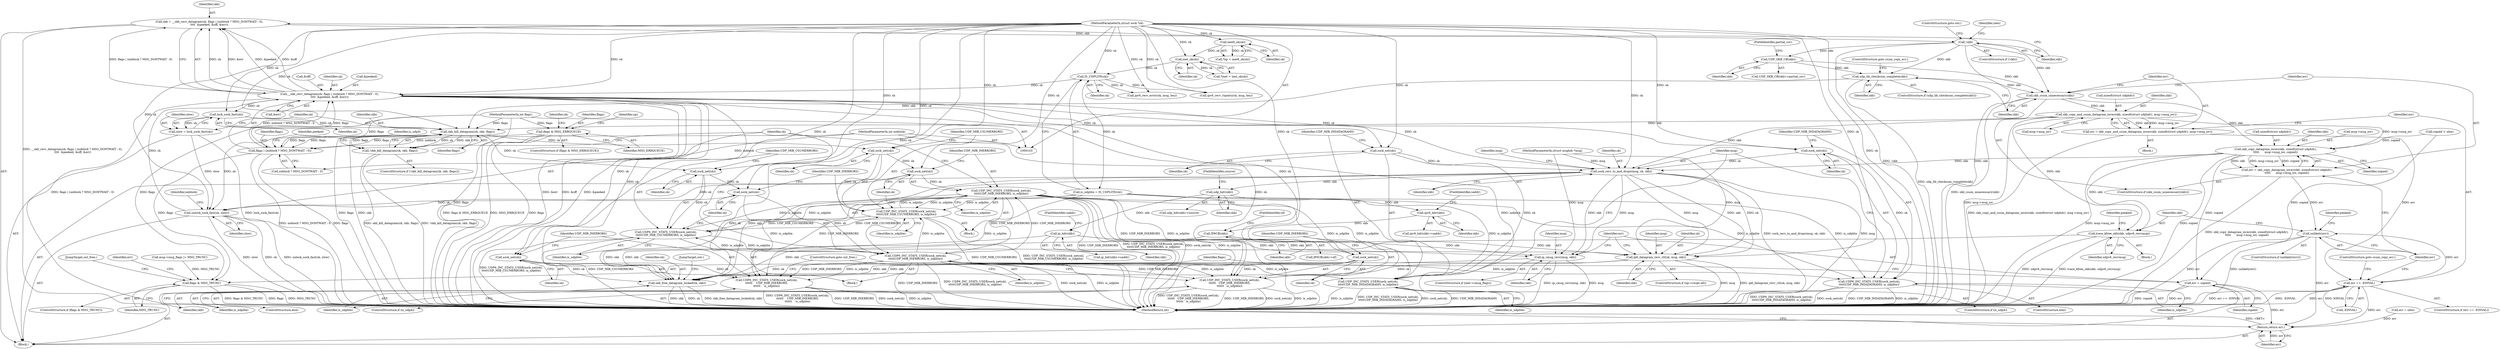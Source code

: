 digraph "0_linux_bceaa90240b6019ed73b49965eac7d167610be69_4@API" {
"1000165" [label="(Call,skb = __skb_recv_datagram(sk, flags | (noblock ? MSG_DONTWAIT : 0),\n\t\t\t\t  &peeked, &off, &err))"];
"1000167" [label="(Call,__skb_recv_datagram(sk, flags | (noblock ? MSG_DONTWAIT : 0),\n\t\t\t\t  &peeked, &off, &err))"];
"1000134" [label="(Call,IS_UDPLITE(sk))"];
"1000120" [label="(Call,inet_sk(sk))"];
"1000115" [label="(Call,inet6_sk(sk))"];
"1000105" [label="(MethodParameterIn,struct sock *sk)"];
"1000469" [label="(Call,unlock_sock_fast(sk, slow))"];
"1000439" [label="(Call,skb_kill_datagram(sk, skb, flags))"];
"1000435" [label="(Call,lock_sock_fast(sk))"];
"1000232" [label="(Call,udp_lib_checksum_complete(skb))"];
"1000227" [label="(Call,UDP_SKB_CB(skb))"];
"1000182" [label="(Call,!skb)"];
"1000165" [label="(Call,skb = __skb_recv_datagram(sk, flags | (noblock ? MSG_DONTWAIT : 0),\n\t\t\t\t  &peeked, &off, &err))"];
"1000252" [label="(Call,skb_copy_and_csum_datagram_iovec(skb, sizeof(struct udphdr), msg->msg_iov))"];
"1000236" [label="(Call,skb_csum_unnecessary(skb))"];
"1000169" [label="(Call,flags | (noblock ? MSG_DONTWAIT : 0))"];
"1000139" [label="(Call,flags & MSG_ERRQUEUE)"];
"1000109" [label="(MethodParameterIn,int flags)"];
"1000108" [label="(MethodParameterIn,int noblock)"];
"1000453" [label="(Call,sock_net(sk))"];
"1000448" [label="(Call,sock_net(sk))"];
"1000465" [label="(Call,sock_net(sk))"];
"1000460" [label="(Call,sock_net(sk))"];
"1000433" [label="(Call,slow = lock_sock_fast(sk))"];
"1000240" [label="(Call,skb_copy_datagram_iovec(skb, sizeof(struct udphdr),\n\t\t\t\t\t      msg->msg_iov, copied))"];
"1000238" [label="(Call,err = skb_copy_datagram_iovec(skb, sizeof(struct udphdr),\n\t\t\t\t\t      msg->msg_iov, copied))"];
"1000266" [label="(Call,unlikely(err))"];
"1000430" [label="(Return,return err;)"];
"1000269" [label="(Call,trace_kfree_skb(skb, udpv6_recvmsg))"];
"1000426" [label="(Call,skb_free_datagram_locked(sk, skb))"];
"1000312" [label="(Call,sock_recv_ts_and_drops(msg, sk, skb))"];
"1000339" [label="(Call,udp_hdr(skb))"];
"1000352" [label="(Call,ip_hdr(skb))"];
"1000400" [label="(Call,ip_cmsg_recv(msg, skb))"];
"1000411" [label="(Call,ip6_datagram_recv_ctl(sk, msg, skb))"];
"1000371" [label="(Call,ipv6_hdr(skb))"];
"1000384" [label="(Call,IP6CB(skb))"];
"1000415" [label="(Call,err = copied)"];
"1000250" [label="(Call,err = skb_copy_and_csum_datagram_iovec(skb, sizeof(struct udphdr), msg->msg_iov))"];
"1000260" [label="(Call,err == -EINVAL)"];
"1000284" [label="(Call,sock_net(sk))"];
"1000283" [label="(Call,UDP_INC_STATS_USER(sock_net(sk),\n\t\t\t\t\t\t   UDP_MIB_INERRORS,\n\t\t\t\t\t\t   is_udplite))"];
"1000290" [label="(Call,sock_net(sk))"];
"1000289" [label="(Call,UDP6_INC_STATS_USER(sock_net(sk),\n\t\t\t\t\t\t    UDP_MIB_INERRORS,\n\t\t\t\t\t\t    is_udplite))"];
"1000302" [label="(Call,sock_net(sk))"];
"1000301" [label="(Call,UDP_INC_STATS_USER(sock_net(sk),\n\t\t\t\t\tUDP_MIB_INDATAGRAMS, is_udplite))"];
"1000308" [label="(Call,sock_net(sk))"];
"1000307" [label="(Call,UDP6_INC_STATS_USER(sock_net(sk),\n\t\t\t\t\tUDP_MIB_INDATAGRAMS, is_udplite))"];
"1000419" [label="(Call,flags & MSG_TRUNC)"];
"1000438" [label="(Call,!skb_kill_datagram(sk, skb, flags))"];
"1000447" [label="(Call,UDP_INC_STATS_USER(sock_net(sk),\n\t\t\t\t\tUDP_MIB_CSUMERRORS, is_udplite))"];
"1000452" [label="(Call,UDP_INC_STATS_USER(sock_net(sk),\n\t\t\t\t\tUDP_MIB_INERRORS, is_udplite))"];
"1000459" [label="(Call,UDP6_INC_STATS_USER(sock_net(sk),\n\t\t\t\t\tUDP_MIB_CSUMERRORS, is_udplite))"];
"1000464" [label="(Call,UDP6_INC_STATS_USER(sock_net(sk),\n\t\t\t\t\tUDP_MIB_INERRORS, is_udplite))"];
"1000288" [label="(ControlStructure,else)"];
"1000231" [label="(ControlStructure,if (udp_lib_checksum_complete(skb)))"];
"1000422" [label="(Call,err = ulen)"];
"1000242" [label="(Call,sizeof(struct udphdr))"];
"1000455" [label="(Identifier,UDP_MIB_INERRORS)"];
"1000226" [label="(Call,UDP_SKB_CB(skb)->partial_cov)"];
"1000171" [label="(Call,noblock ? MSG_DONTWAIT : 0)"];
"1000232" [label="(Call,udp_lib_checksum_complete(skb))"];
"1000339" [label="(Call,udp_hdr(skb))"];
"1000177" [label="(Call,&off)"];
"1000450" [label="(Identifier,UDP_MIB_CSUMERRORS)"];
"1000434" [label="(Identifier,slow)"];
"1000241" [label="(Identifier,skb)"];
"1000426" [label="(Call,skb_free_datagram_locked(sk, skb))"];
"1000383" [label="(Call,IP6CB(skb)->iif)"];
"1000262" [label="(Call,-EINVAL)"];
"1000134" [label="(Call,IS_UDPLITE(sk))"];
"1000469" [label="(Call,unlock_sock_fast(sk, slow))"];
"1000402" [label="(Identifier,skb)"];
"1000290" [label="(Call,sock_net(sk))"];
"1000449" [label="(Identifier,sk)"];
"1000265" [label="(ControlStructure,if (unlikely(err)))"];
"1000439" [label="(Call,skb_kill_datagram(sk, skb, flags))"];
"1000270" [label="(Identifier,skb)"];
"1000253" [label="(Identifier,skb)"];
"1000269" [label="(Call,trace_kfree_skb(skb, udpv6_recvmsg))"];
"1000318" [label="(Identifier,msg)"];
"1000341" [label="(FieldIdentifier,source)"];
"1000307" [label="(Call,UDP6_INC_STATS_USER(sock_net(sk),\n\t\t\t\t\tUDP_MIB_INDATAGRAMS, is_udplite))"];
"1000168" [label="(Identifier,sk)"];
"1000108" [label="(MethodParameterIn,int noblock)"];
"1000247" [label="(Identifier,copied)"];
"1000462" [label="(Identifier,UDP_MIB_CSUMERRORS)"];
"1000451" [label="(Identifier,is_udplite)"];
"1000473" [label="(Identifier,noblock)"];
"1000285" [label="(Identifier,sk)"];
"1000140" [label="(Identifier,flags)"];
"1000292" [label="(Identifier,UDP_MIB_INERRORS)"];
"1000452" [label="(Call,UDP_INC_STATS_USER(sock_net(sk),\n\t\t\t\t\tUDP_MIB_INERRORS, is_udplite))"];
"1000464" [label="(Call,UDP6_INC_STATS_USER(sock_net(sk),\n\t\t\t\t\tUDP_MIB_INERRORS, is_udplite))"];
"1000284" [label="(Call,sock_net(sk))"];
"1000352" [label="(Call,ip_hdr(skb))"];
"1000442" [label="(Identifier,flags)"];
"1000415" [label="(Call,err = copied)"];
"1000384" [label="(Call,IP6CB(skb))"];
"1000302" [label="(Call,sock_net(sk))"];
"1000274" [label="(Identifier,peeked)"];
"1000385" [label="(Identifier,skb)"];
"1000299" [label="(ControlStructure,if (is_udp4))"];
"1000309" [label="(Identifier,sk)"];
"1000109" [label="(MethodParameterIn,int flags)"];
"1000448" [label="(Call,sock_net(sk))"];
"1000405" [label="(ControlStructure,if (np->rxopt.all))"];
"1000113" [label="(Call,*np = inet6_sk(sk))"];
"1000283" [label="(Call,UDP_INC_STATS_USER(sock_net(sk),\n\t\t\t\t\t\t   UDP_MIB_INERRORS,\n\t\t\t\t\t\t   is_udplite))"];
"1000438" [label="(Call,!skb_kill_datagram(sk, skb, flags))"];
"1000116" [label="(Identifier,sk)"];
"1000227" [label="(Call,UDP_SKB_CB(skb))"];
"1000181" [label="(ControlStructure,if (!skb))"];
"1000414" [label="(Identifier,skb)"];
"1000436" [label="(Identifier,sk)"];
"1000170" [label="(Identifier,flags)"];
"1000249" [label="(Block,)"];
"1000291" [label="(Identifier,sk)"];
"1000467" [label="(Identifier,UDP_MIB_INERRORS)"];
"1000435" [label="(Call,lock_sock_fast(sk))"];
"1000233" [label="(Identifier,skb)"];
"1000459" [label="(Call,UDP6_INC_STATS_USER(sock_net(sk),\n\t\t\t\t\tUDP_MIB_CSUMERRORS, is_udplite))"];
"1000244" [label="(Call,msg->msg_iov)"];
"1000373" [label="(FieldIdentifier,saddr)"];
"1000139" [label="(Call,flags & MSG_ERRQUEUE)"];
"1000106" [label="(MethodParameterIn,struct msghdr *msg)"];
"1000308" [label="(Call,sock_net(sk))"];
"1000261" [label="(Identifier,err)"];
"1000400" [label="(Call,ip_cmsg_recv(msg, skb))"];
"1000301" [label="(Call,UDP_INC_STATS_USER(sock_net(sk),\n\t\t\t\t\tUDP_MIB_INDATAGRAMS, is_udplite))"];
"1000418" [label="(ControlStructure,if (flags & MSG_TRUNC))"];
"1000182" [label="(Call,!skb)"];
"1000470" [label="(Identifier,sk)"];
"1000184" [label="(ControlStructure,goto out;)"];
"1000471" [label="(Identifier,slow)"];
"1000468" [label="(Identifier,is_udplite)"];
"1000425" [label="(JumpTarget,out_free:)"];
"1000372" [label="(Identifier,skb)"];
"1000183" [label="(Identifier,skb)"];
"1000223" [label="(Call,copied < ulen)"];
"1000304" [label="(Identifier,UDP_MIB_INDATAGRAMS)"];
"1000266" [label="(Call,unlikely(err))"];
"1000338" [label="(Call,udp_hdr(skb)->source)"];
"1000264" [label="(ControlStructure,goto csum_copy_err;)"];
"1000281" [label="(ControlStructure,if (is_udp4))"];
"1000105" [label="(MethodParameterIn,struct sock *sk)"];
"1000259" [label="(ControlStructure,if (err == -EINVAL))"];
"1000420" [label="(Identifier,flags)"];
"1000456" [label="(Identifier,is_udplite)"];
"1000483" [label="(MethodReturn,int)"];
"1000286" [label="(Identifier,UDP_MIB_INERRORS)"];
"1000411" [label="(Call,ip6_datagram_recv_ctl(sk, msg, skb))"];
"1000417" [label="(Identifier,copied)"];
"1000340" [label="(Identifier,skb)"];
"1000427" [label="(Identifier,sk)"];
"1000354" [label="(FieldIdentifier,saddr)"];
"1000447" [label="(Call,UDP_INC_STATS_USER(sock_net(sk),\n\t\t\t\t\tUDP_MIB_CSUMERRORS, is_udplite))"];
"1000311" [label="(Identifier,is_udplite)"];
"1000167" [label="(Call,__skb_recv_datagram(sk, flags | (noblock ? MSG_DONTWAIT : 0),\n\t\t\t\t  &peeked, &off, &err))"];
"1000421" [label="(Identifier,MSG_TRUNC)"];
"1000419" [label="(Call,flags & MSG_TRUNC)"];
"1000138" [label="(ControlStructure,if (flags & MSG_ERRQUEUE))"];
"1000169" [label="(Call,flags | (noblock ? MSG_DONTWAIT : 0))"];
"1000120" [label="(Call,inet_sk(sk))"];
"1000239" [label="(Identifier,err)"];
"1000166" [label="(Identifier,skb)"];
"1000186" [label="(Identifier,ulen)"];
"1000111" [label="(Block,)"];
"1000305" [label="(Identifier,is_udplite)"];
"1000401" [label="(Identifier,msg)"];
"1000454" [label="(Identifier,sk)"];
"1000236" [label="(Call,skb_csum_unnecessary(skb))"];
"1000160" [label="(Call,ipv6_recv_rxpmtu(sk, msg, len))"];
"1000250" [label="(Call,err = skb_copy_and_csum_datagram_iovec(skb, sizeof(struct udphdr), msg->msg_iov))"];
"1000460" [label="(Call,sock_net(sk))"];
"1000260" [label="(Call,err == -EINVAL)"];
"1000429" [label="(JumpTarget,out:)"];
"1000297" [label="(Identifier,peeked)"];
"1000351" [label="(Call,ip_hdr(skb)->saddr)"];
"1000437" [label="(ControlStructure,if (!skb_kill_datagram(sk, skb, flags)))"];
"1000267" [label="(Identifier,err)"];
"1000115" [label="(Call,inet6_sk(sk))"];
"1000370" [label="(Call,ipv6_hdr(skb)->saddr)"];
"1000431" [label="(Identifier,err)"];
"1000252" [label="(Call,skb_copy_and_csum_datagram_iovec(skb, sizeof(struct udphdr), msg->msg_iov))"];
"1000396" [label="(ControlStructure,if (inet->cmsg_flags))"];
"1000141" [label="(Identifier,MSG_ERRQUEUE)"];
"1000446" [label="(Block,)"];
"1000371" [label="(Call,ipv6_hdr(skb))"];
"1000234" [label="(ControlStructure,goto csum_copy_err;)"];
"1000228" [label="(Identifier,skb)"];
"1000461" [label="(Identifier,sk)"];
"1000150" [label="(Identifier,np)"];
"1000303" [label="(Identifier,sk)"];
"1000445" [label="(Identifier,is_udp4)"];
"1000165" [label="(Call,skb = __skb_recv_datagram(sk, flags | (noblock ? MSG_DONTWAIT : 0),\n\t\t\t\t  &peeked, &off, &err))"];
"1000312" [label="(Call,sock_recv_ts_and_drops(msg, sk, skb))"];
"1000271" [label="(Identifier,udpv6_recvmsg)"];
"1000386" [label="(FieldIdentifier,iif)"];
"1000135" [label="(Identifier,sk)"];
"1000176" [label="(Identifier,peeked)"];
"1000463" [label="(Identifier,is_udplite)"];
"1000453" [label="(Call,sock_net(sk))"];
"1000179" [label="(Call,&err)"];
"1000143" [label="(Call,ipv6_recv_error(sk, msg, len))"];
"1000229" [label="(FieldIdentifier,partial_cov)"];
"1000256" [label="(Call,msg->msg_iov)"];
"1000235" [label="(ControlStructure,if (skb_csum_unnecessary(skb)))"];
"1000466" [label="(Identifier,sk)"];
"1000412" [label="(Identifier,sk)"];
"1000254" [label="(Call,sizeof(struct udphdr))"];
"1000240" [label="(Call,skb_copy_datagram_iovec(skb, sizeof(struct udphdr),\n\t\t\t\t\t      msg->msg_iov, copied))"];
"1000433" [label="(Call,slow = lock_sock_fast(sk))"];
"1000441" [label="(Identifier,skb)"];
"1000306" [label="(ControlStructure,else)"];
"1000121" [label="(Identifier,sk)"];
"1000313" [label="(Identifier,msg)"];
"1000287" [label="(Identifier,is_udplite)"];
"1000237" [label="(Identifier,skb)"];
"1000423" [label="(Identifier,err)"];
"1000289" [label="(Call,UDP6_INC_STATS_USER(sock_net(sk),\n\t\t\t\t\t\t    UDP_MIB_INERRORS,\n\t\t\t\t\t\t    is_udplite))"];
"1000353" [label="(Identifier,skb)"];
"1000175" [label="(Call,&peeked)"];
"1000315" [label="(Identifier,skb)"];
"1000238" [label="(Call,err = skb_copy_datagram_iovec(skb, sizeof(struct udphdr),\n\t\t\t\t\t      msg->msg_iov, copied))"];
"1000416" [label="(Identifier,err)"];
"1000293" [label="(Identifier,is_udplite)"];
"1000440" [label="(Identifier,sk)"];
"1000294" [label="(ControlStructure,goto out_free;)"];
"1000208" [label="(Call,msg->msg_flags |= MSG_TRUNC)"];
"1000268" [label="(Block,)"];
"1000458" [label="(Block,)"];
"1000251" [label="(Identifier,err)"];
"1000428" [label="(Identifier,skb)"];
"1000314" [label="(Identifier,sk)"];
"1000413" [label="(Identifier,msg)"];
"1000144" [label="(Identifier,sk)"];
"1000118" [label="(Call,*inet = inet_sk(sk))"];
"1000310" [label="(Identifier,UDP_MIB_INDATAGRAMS)"];
"1000465" [label="(Call,sock_net(sk))"];
"1000132" [label="(Call,is_udplite = IS_UDPLITE(sk))"];
"1000430" [label="(Return,return err;)"];
"1000165" -> "1000111"  [label="AST: "];
"1000165" -> "1000167"  [label="CFG: "];
"1000166" -> "1000165"  [label="AST: "];
"1000167" -> "1000165"  [label="AST: "];
"1000183" -> "1000165"  [label="CFG: "];
"1000165" -> "1000483"  [label="DDG: __skb_recv_datagram(sk, flags | (noblock ? MSG_DONTWAIT : 0),\n\t\t\t\t  &peeked, &off, &err)"];
"1000167" -> "1000165"  [label="DDG: sk"];
"1000167" -> "1000165"  [label="DDG: &err"];
"1000167" -> "1000165"  [label="DDG: &peeked"];
"1000167" -> "1000165"  [label="DDG: &off"];
"1000167" -> "1000165"  [label="DDG: flags | (noblock ? MSG_DONTWAIT : 0)"];
"1000165" -> "1000182"  [label="DDG: skb"];
"1000167" -> "1000179"  [label="CFG: "];
"1000168" -> "1000167"  [label="AST: "];
"1000169" -> "1000167"  [label="AST: "];
"1000175" -> "1000167"  [label="AST: "];
"1000177" -> "1000167"  [label="AST: "];
"1000179" -> "1000167"  [label="AST: "];
"1000167" -> "1000483"  [label="DDG: sk"];
"1000167" -> "1000483"  [label="DDG: flags | (noblock ? MSG_DONTWAIT : 0)"];
"1000167" -> "1000483"  [label="DDG: &err"];
"1000167" -> "1000483"  [label="DDG: &off"];
"1000167" -> "1000483"  [label="DDG: &peeked"];
"1000134" -> "1000167"  [label="DDG: sk"];
"1000469" -> "1000167"  [label="DDG: sk"];
"1000105" -> "1000167"  [label="DDG: sk"];
"1000169" -> "1000167"  [label="DDG: flags"];
"1000169" -> "1000167"  [label="DDG: noblock ? MSG_DONTWAIT : 0"];
"1000167" -> "1000284"  [label="DDG: sk"];
"1000167" -> "1000290"  [label="DDG: sk"];
"1000167" -> "1000302"  [label="DDG: sk"];
"1000167" -> "1000308"  [label="DDG: sk"];
"1000167" -> "1000312"  [label="DDG: sk"];
"1000167" -> "1000426"  [label="DDG: sk"];
"1000167" -> "1000435"  [label="DDG: sk"];
"1000134" -> "1000132"  [label="AST: "];
"1000134" -> "1000135"  [label="CFG: "];
"1000135" -> "1000134"  [label="AST: "];
"1000132" -> "1000134"  [label="CFG: "];
"1000134" -> "1000132"  [label="DDG: sk"];
"1000120" -> "1000134"  [label="DDG: sk"];
"1000105" -> "1000134"  [label="DDG: sk"];
"1000134" -> "1000143"  [label="DDG: sk"];
"1000134" -> "1000160"  [label="DDG: sk"];
"1000120" -> "1000118"  [label="AST: "];
"1000120" -> "1000121"  [label="CFG: "];
"1000121" -> "1000120"  [label="AST: "];
"1000118" -> "1000120"  [label="CFG: "];
"1000120" -> "1000118"  [label="DDG: sk"];
"1000115" -> "1000120"  [label="DDG: sk"];
"1000105" -> "1000120"  [label="DDG: sk"];
"1000115" -> "1000113"  [label="AST: "];
"1000115" -> "1000116"  [label="CFG: "];
"1000116" -> "1000115"  [label="AST: "];
"1000113" -> "1000115"  [label="CFG: "];
"1000115" -> "1000113"  [label="DDG: sk"];
"1000105" -> "1000115"  [label="DDG: sk"];
"1000105" -> "1000103"  [label="AST: "];
"1000105" -> "1000483"  [label="DDG: sk"];
"1000105" -> "1000143"  [label="DDG: sk"];
"1000105" -> "1000160"  [label="DDG: sk"];
"1000105" -> "1000284"  [label="DDG: sk"];
"1000105" -> "1000290"  [label="DDG: sk"];
"1000105" -> "1000302"  [label="DDG: sk"];
"1000105" -> "1000308"  [label="DDG: sk"];
"1000105" -> "1000312"  [label="DDG: sk"];
"1000105" -> "1000411"  [label="DDG: sk"];
"1000105" -> "1000426"  [label="DDG: sk"];
"1000105" -> "1000435"  [label="DDG: sk"];
"1000105" -> "1000439"  [label="DDG: sk"];
"1000105" -> "1000448"  [label="DDG: sk"];
"1000105" -> "1000453"  [label="DDG: sk"];
"1000105" -> "1000460"  [label="DDG: sk"];
"1000105" -> "1000465"  [label="DDG: sk"];
"1000105" -> "1000469"  [label="DDG: sk"];
"1000469" -> "1000111"  [label="AST: "];
"1000469" -> "1000471"  [label="CFG: "];
"1000470" -> "1000469"  [label="AST: "];
"1000471" -> "1000469"  [label="AST: "];
"1000473" -> "1000469"  [label="CFG: "];
"1000469" -> "1000483"  [label="DDG: unlock_sock_fast(sk, slow)"];
"1000469" -> "1000483"  [label="DDG: slow"];
"1000469" -> "1000483"  [label="DDG: sk"];
"1000439" -> "1000469"  [label="DDG: sk"];
"1000453" -> "1000469"  [label="DDG: sk"];
"1000465" -> "1000469"  [label="DDG: sk"];
"1000433" -> "1000469"  [label="DDG: slow"];
"1000439" -> "1000438"  [label="AST: "];
"1000439" -> "1000442"  [label="CFG: "];
"1000440" -> "1000439"  [label="AST: "];
"1000441" -> "1000439"  [label="AST: "];
"1000442" -> "1000439"  [label="AST: "];
"1000438" -> "1000439"  [label="CFG: "];
"1000439" -> "1000483"  [label="DDG: flags"];
"1000439" -> "1000483"  [label="DDG: skb"];
"1000439" -> "1000169"  [label="DDG: flags"];
"1000439" -> "1000438"  [label="DDG: sk"];
"1000439" -> "1000438"  [label="DDG: skb"];
"1000439" -> "1000438"  [label="DDG: flags"];
"1000435" -> "1000439"  [label="DDG: sk"];
"1000232" -> "1000439"  [label="DDG: skb"];
"1000252" -> "1000439"  [label="DDG: skb"];
"1000169" -> "1000439"  [label="DDG: flags"];
"1000109" -> "1000439"  [label="DDG: flags"];
"1000439" -> "1000448"  [label="DDG: sk"];
"1000439" -> "1000460"  [label="DDG: sk"];
"1000435" -> "1000433"  [label="AST: "];
"1000435" -> "1000436"  [label="CFG: "];
"1000436" -> "1000435"  [label="AST: "];
"1000433" -> "1000435"  [label="CFG: "];
"1000435" -> "1000433"  [label="DDG: sk"];
"1000232" -> "1000231"  [label="AST: "];
"1000232" -> "1000233"  [label="CFG: "];
"1000233" -> "1000232"  [label="AST: "];
"1000234" -> "1000232"  [label="CFG: "];
"1000237" -> "1000232"  [label="CFG: "];
"1000232" -> "1000483"  [label="DDG: udp_lib_checksum_complete(skb)"];
"1000227" -> "1000232"  [label="DDG: skb"];
"1000182" -> "1000232"  [label="DDG: skb"];
"1000232" -> "1000236"  [label="DDG: skb"];
"1000227" -> "1000226"  [label="AST: "];
"1000227" -> "1000228"  [label="CFG: "];
"1000228" -> "1000227"  [label="AST: "];
"1000229" -> "1000227"  [label="CFG: "];
"1000182" -> "1000227"  [label="DDG: skb"];
"1000227" -> "1000236"  [label="DDG: skb"];
"1000182" -> "1000181"  [label="AST: "];
"1000182" -> "1000183"  [label="CFG: "];
"1000183" -> "1000182"  [label="AST: "];
"1000184" -> "1000182"  [label="CFG: "];
"1000186" -> "1000182"  [label="CFG: "];
"1000182" -> "1000483"  [label="DDG: !skb"];
"1000182" -> "1000483"  [label="DDG: skb"];
"1000182" -> "1000236"  [label="DDG: skb"];
"1000252" -> "1000250"  [label="AST: "];
"1000252" -> "1000256"  [label="CFG: "];
"1000253" -> "1000252"  [label="AST: "];
"1000254" -> "1000252"  [label="AST: "];
"1000256" -> "1000252"  [label="AST: "];
"1000250" -> "1000252"  [label="CFG: "];
"1000252" -> "1000483"  [label="DDG: msg->msg_iov"];
"1000252" -> "1000240"  [label="DDG: msg->msg_iov"];
"1000252" -> "1000250"  [label="DDG: skb"];
"1000252" -> "1000250"  [label="DDG: msg->msg_iov"];
"1000236" -> "1000252"  [label="DDG: skb"];
"1000252" -> "1000269"  [label="DDG: skb"];
"1000252" -> "1000312"  [label="DDG: skb"];
"1000236" -> "1000235"  [label="AST: "];
"1000236" -> "1000237"  [label="CFG: "];
"1000237" -> "1000236"  [label="AST: "];
"1000239" -> "1000236"  [label="CFG: "];
"1000251" -> "1000236"  [label="CFG: "];
"1000236" -> "1000483"  [label="DDG: skb_csum_unnecessary(skb)"];
"1000236" -> "1000240"  [label="DDG: skb"];
"1000169" -> "1000171"  [label="CFG: "];
"1000170" -> "1000169"  [label="AST: "];
"1000171" -> "1000169"  [label="AST: "];
"1000176" -> "1000169"  [label="CFG: "];
"1000169" -> "1000483"  [label="DDG: noblock ? MSG_DONTWAIT : 0"];
"1000169" -> "1000483"  [label="DDG: flags"];
"1000139" -> "1000169"  [label="DDG: flags"];
"1000109" -> "1000169"  [label="DDG: flags"];
"1000108" -> "1000169"  [label="DDG: noblock"];
"1000169" -> "1000419"  [label="DDG: flags"];
"1000139" -> "1000138"  [label="AST: "];
"1000139" -> "1000141"  [label="CFG: "];
"1000140" -> "1000139"  [label="AST: "];
"1000141" -> "1000139"  [label="AST: "];
"1000144" -> "1000139"  [label="CFG: "];
"1000150" -> "1000139"  [label="CFG: "];
"1000139" -> "1000483"  [label="DDG: flags & MSG_ERRQUEUE"];
"1000139" -> "1000483"  [label="DDG: MSG_ERRQUEUE"];
"1000139" -> "1000483"  [label="DDG: flags"];
"1000109" -> "1000139"  [label="DDG: flags"];
"1000109" -> "1000103"  [label="AST: "];
"1000109" -> "1000483"  [label="DDG: flags"];
"1000109" -> "1000419"  [label="DDG: flags"];
"1000108" -> "1000103"  [label="AST: "];
"1000108" -> "1000483"  [label="DDG: noblock"];
"1000108" -> "1000171"  [label="DDG: noblock"];
"1000453" -> "1000452"  [label="AST: "];
"1000453" -> "1000454"  [label="CFG: "];
"1000454" -> "1000453"  [label="AST: "];
"1000455" -> "1000453"  [label="CFG: "];
"1000453" -> "1000452"  [label="DDG: sk"];
"1000448" -> "1000453"  [label="DDG: sk"];
"1000448" -> "1000447"  [label="AST: "];
"1000448" -> "1000449"  [label="CFG: "];
"1000449" -> "1000448"  [label="AST: "];
"1000450" -> "1000448"  [label="CFG: "];
"1000448" -> "1000447"  [label="DDG: sk"];
"1000465" -> "1000464"  [label="AST: "];
"1000465" -> "1000466"  [label="CFG: "];
"1000466" -> "1000465"  [label="AST: "];
"1000467" -> "1000465"  [label="CFG: "];
"1000465" -> "1000464"  [label="DDG: sk"];
"1000460" -> "1000465"  [label="DDG: sk"];
"1000460" -> "1000459"  [label="AST: "];
"1000460" -> "1000461"  [label="CFG: "];
"1000461" -> "1000460"  [label="AST: "];
"1000462" -> "1000460"  [label="CFG: "];
"1000460" -> "1000459"  [label="DDG: sk"];
"1000433" -> "1000111"  [label="AST: "];
"1000434" -> "1000433"  [label="AST: "];
"1000440" -> "1000433"  [label="CFG: "];
"1000433" -> "1000483"  [label="DDG: lock_sock_fast(sk)"];
"1000240" -> "1000238"  [label="AST: "];
"1000240" -> "1000247"  [label="CFG: "];
"1000241" -> "1000240"  [label="AST: "];
"1000242" -> "1000240"  [label="AST: "];
"1000244" -> "1000240"  [label="AST: "];
"1000247" -> "1000240"  [label="AST: "];
"1000238" -> "1000240"  [label="CFG: "];
"1000240" -> "1000483"  [label="DDG: msg->msg_iov"];
"1000240" -> "1000483"  [label="DDG: copied"];
"1000240" -> "1000238"  [label="DDG: skb"];
"1000240" -> "1000238"  [label="DDG: msg->msg_iov"];
"1000240" -> "1000238"  [label="DDG: copied"];
"1000223" -> "1000240"  [label="DDG: copied"];
"1000240" -> "1000269"  [label="DDG: skb"];
"1000240" -> "1000312"  [label="DDG: skb"];
"1000240" -> "1000415"  [label="DDG: copied"];
"1000238" -> "1000235"  [label="AST: "];
"1000239" -> "1000238"  [label="AST: "];
"1000267" -> "1000238"  [label="CFG: "];
"1000238" -> "1000483"  [label="DDG: skb_copy_datagram_iovec(skb, sizeof(struct udphdr),\n\t\t\t\t\t      msg->msg_iov, copied)"];
"1000238" -> "1000266"  [label="DDG: err"];
"1000266" -> "1000265"  [label="AST: "];
"1000266" -> "1000267"  [label="CFG: "];
"1000267" -> "1000266"  [label="AST: "];
"1000270" -> "1000266"  [label="CFG: "];
"1000297" -> "1000266"  [label="CFG: "];
"1000266" -> "1000483"  [label="DDG: err"];
"1000266" -> "1000483"  [label="DDG: unlikely(err)"];
"1000260" -> "1000266"  [label="DDG: err"];
"1000266" -> "1000430"  [label="DDG: err"];
"1000430" -> "1000111"  [label="AST: "];
"1000430" -> "1000431"  [label="CFG: "];
"1000431" -> "1000430"  [label="AST: "];
"1000483" -> "1000430"  [label="CFG: "];
"1000430" -> "1000483"  [label="DDG: <RET>"];
"1000431" -> "1000430"  [label="DDG: err"];
"1000422" -> "1000430"  [label="DDG: err"];
"1000415" -> "1000430"  [label="DDG: err"];
"1000260" -> "1000430"  [label="DDG: err"];
"1000269" -> "1000268"  [label="AST: "];
"1000269" -> "1000271"  [label="CFG: "];
"1000270" -> "1000269"  [label="AST: "];
"1000271" -> "1000269"  [label="AST: "];
"1000274" -> "1000269"  [label="CFG: "];
"1000269" -> "1000483"  [label="DDG: trace_kfree_skb(skb, udpv6_recvmsg)"];
"1000269" -> "1000483"  [label="DDG: udpv6_recvmsg"];
"1000269" -> "1000426"  [label="DDG: skb"];
"1000426" -> "1000111"  [label="AST: "];
"1000426" -> "1000428"  [label="CFG: "];
"1000427" -> "1000426"  [label="AST: "];
"1000428" -> "1000426"  [label="AST: "];
"1000429" -> "1000426"  [label="CFG: "];
"1000426" -> "1000483"  [label="DDG: skb"];
"1000426" -> "1000483"  [label="DDG: sk"];
"1000426" -> "1000483"  [label="DDG: skb_free_datagram_locked(sk, skb)"];
"1000284" -> "1000426"  [label="DDG: sk"];
"1000411" -> "1000426"  [label="DDG: sk"];
"1000411" -> "1000426"  [label="DDG: skb"];
"1000312" -> "1000426"  [label="DDG: sk"];
"1000312" -> "1000426"  [label="DDG: skb"];
"1000290" -> "1000426"  [label="DDG: sk"];
"1000400" -> "1000426"  [label="DDG: skb"];
"1000352" -> "1000426"  [label="DDG: skb"];
"1000384" -> "1000426"  [label="DDG: skb"];
"1000312" -> "1000111"  [label="AST: "];
"1000312" -> "1000315"  [label="CFG: "];
"1000313" -> "1000312"  [label="AST: "];
"1000314" -> "1000312"  [label="AST: "];
"1000315" -> "1000312"  [label="AST: "];
"1000318" -> "1000312"  [label="CFG: "];
"1000312" -> "1000483"  [label="DDG: sock_recv_ts_and_drops(msg, sk, skb)"];
"1000312" -> "1000483"  [label="DDG: msg"];
"1000106" -> "1000312"  [label="DDG: msg"];
"1000302" -> "1000312"  [label="DDG: sk"];
"1000308" -> "1000312"  [label="DDG: sk"];
"1000312" -> "1000339"  [label="DDG: skb"];
"1000312" -> "1000400"  [label="DDG: msg"];
"1000312" -> "1000400"  [label="DDG: skb"];
"1000312" -> "1000411"  [label="DDG: sk"];
"1000312" -> "1000411"  [label="DDG: msg"];
"1000312" -> "1000411"  [label="DDG: skb"];
"1000339" -> "1000338"  [label="AST: "];
"1000339" -> "1000340"  [label="CFG: "];
"1000340" -> "1000339"  [label="AST: "];
"1000341" -> "1000339"  [label="CFG: "];
"1000339" -> "1000352"  [label="DDG: skb"];
"1000339" -> "1000371"  [label="DDG: skb"];
"1000352" -> "1000351"  [label="AST: "];
"1000352" -> "1000353"  [label="CFG: "];
"1000353" -> "1000352"  [label="AST: "];
"1000354" -> "1000352"  [label="CFG: "];
"1000352" -> "1000400"  [label="DDG: skb"];
"1000352" -> "1000411"  [label="DDG: skb"];
"1000400" -> "1000396"  [label="AST: "];
"1000400" -> "1000402"  [label="CFG: "];
"1000401" -> "1000400"  [label="AST: "];
"1000402" -> "1000400"  [label="AST: "];
"1000416" -> "1000400"  [label="CFG: "];
"1000400" -> "1000483"  [label="DDG: msg"];
"1000400" -> "1000483"  [label="DDG: ip_cmsg_recv(msg, skb)"];
"1000106" -> "1000400"  [label="DDG: msg"];
"1000384" -> "1000400"  [label="DDG: skb"];
"1000411" -> "1000405"  [label="AST: "];
"1000411" -> "1000414"  [label="CFG: "];
"1000412" -> "1000411"  [label="AST: "];
"1000413" -> "1000411"  [label="AST: "];
"1000414" -> "1000411"  [label="AST: "];
"1000416" -> "1000411"  [label="CFG: "];
"1000411" -> "1000483"  [label="DDG: ip6_datagram_recv_ctl(sk, msg, skb)"];
"1000411" -> "1000483"  [label="DDG: msg"];
"1000106" -> "1000411"  [label="DDG: msg"];
"1000384" -> "1000411"  [label="DDG: skb"];
"1000371" -> "1000370"  [label="AST: "];
"1000371" -> "1000372"  [label="CFG: "];
"1000372" -> "1000371"  [label="AST: "];
"1000373" -> "1000371"  [label="CFG: "];
"1000371" -> "1000384"  [label="DDG: skb"];
"1000384" -> "1000383"  [label="AST: "];
"1000384" -> "1000385"  [label="CFG: "];
"1000385" -> "1000384"  [label="AST: "];
"1000386" -> "1000384"  [label="CFG: "];
"1000415" -> "1000111"  [label="AST: "];
"1000415" -> "1000417"  [label="CFG: "];
"1000416" -> "1000415"  [label="AST: "];
"1000417" -> "1000415"  [label="AST: "];
"1000420" -> "1000415"  [label="CFG: "];
"1000415" -> "1000483"  [label="DDG: err"];
"1000415" -> "1000483"  [label="DDG: copied"];
"1000223" -> "1000415"  [label="DDG: copied"];
"1000250" -> "1000249"  [label="AST: "];
"1000251" -> "1000250"  [label="AST: "];
"1000261" -> "1000250"  [label="CFG: "];
"1000250" -> "1000483"  [label="DDG: skb_copy_and_csum_datagram_iovec(skb, sizeof(struct udphdr), msg->msg_iov)"];
"1000250" -> "1000260"  [label="DDG: err"];
"1000260" -> "1000259"  [label="AST: "];
"1000260" -> "1000262"  [label="CFG: "];
"1000261" -> "1000260"  [label="AST: "];
"1000262" -> "1000260"  [label="AST: "];
"1000264" -> "1000260"  [label="CFG: "];
"1000267" -> "1000260"  [label="CFG: "];
"1000260" -> "1000483"  [label="DDG: err == -EINVAL"];
"1000260" -> "1000483"  [label="DDG: -EINVAL"];
"1000260" -> "1000483"  [label="DDG: err"];
"1000262" -> "1000260"  [label="DDG: EINVAL"];
"1000284" -> "1000283"  [label="AST: "];
"1000284" -> "1000285"  [label="CFG: "];
"1000285" -> "1000284"  [label="AST: "];
"1000286" -> "1000284"  [label="CFG: "];
"1000284" -> "1000283"  [label="DDG: sk"];
"1000283" -> "1000281"  [label="AST: "];
"1000283" -> "1000287"  [label="CFG: "];
"1000286" -> "1000283"  [label="AST: "];
"1000287" -> "1000283"  [label="AST: "];
"1000294" -> "1000283"  [label="CFG: "];
"1000283" -> "1000483"  [label="DDG: UDP_MIB_INERRORS"];
"1000283" -> "1000483"  [label="DDG: sock_net(sk)"];
"1000283" -> "1000483"  [label="DDG: is_udplite"];
"1000283" -> "1000483"  [label="DDG: UDP_INC_STATS_USER(sock_net(sk),\n\t\t\t\t\t\t   UDP_MIB_INERRORS,\n\t\t\t\t\t\t   is_udplite)"];
"1000452" -> "1000283"  [label="DDG: UDP_MIB_INERRORS"];
"1000452" -> "1000283"  [label="DDG: is_udplite"];
"1000464" -> "1000283"  [label="DDG: UDP_MIB_INERRORS"];
"1000464" -> "1000283"  [label="DDG: is_udplite"];
"1000132" -> "1000283"  [label="DDG: is_udplite"];
"1000290" -> "1000289"  [label="AST: "];
"1000290" -> "1000291"  [label="CFG: "];
"1000291" -> "1000290"  [label="AST: "];
"1000292" -> "1000290"  [label="CFG: "];
"1000290" -> "1000289"  [label="DDG: sk"];
"1000289" -> "1000288"  [label="AST: "];
"1000289" -> "1000293"  [label="CFG: "];
"1000292" -> "1000289"  [label="AST: "];
"1000293" -> "1000289"  [label="AST: "];
"1000294" -> "1000289"  [label="CFG: "];
"1000289" -> "1000483"  [label="DDG: UDP_MIB_INERRORS"];
"1000289" -> "1000483"  [label="DDG: sock_net(sk)"];
"1000289" -> "1000483"  [label="DDG: is_udplite"];
"1000289" -> "1000483"  [label="DDG: UDP6_INC_STATS_USER(sock_net(sk),\n\t\t\t\t\t\t    UDP_MIB_INERRORS,\n\t\t\t\t\t\t    is_udplite)"];
"1000452" -> "1000289"  [label="DDG: UDP_MIB_INERRORS"];
"1000452" -> "1000289"  [label="DDG: is_udplite"];
"1000464" -> "1000289"  [label="DDG: UDP_MIB_INERRORS"];
"1000464" -> "1000289"  [label="DDG: is_udplite"];
"1000132" -> "1000289"  [label="DDG: is_udplite"];
"1000302" -> "1000301"  [label="AST: "];
"1000302" -> "1000303"  [label="CFG: "];
"1000303" -> "1000302"  [label="AST: "];
"1000304" -> "1000302"  [label="CFG: "];
"1000302" -> "1000301"  [label="DDG: sk"];
"1000301" -> "1000299"  [label="AST: "];
"1000301" -> "1000305"  [label="CFG: "];
"1000304" -> "1000301"  [label="AST: "];
"1000305" -> "1000301"  [label="AST: "];
"1000313" -> "1000301"  [label="CFG: "];
"1000301" -> "1000483"  [label="DDG: UDP_MIB_INDATAGRAMS"];
"1000301" -> "1000483"  [label="DDG: is_udplite"];
"1000301" -> "1000483"  [label="DDG: UDP_INC_STATS_USER(sock_net(sk),\n\t\t\t\t\tUDP_MIB_INDATAGRAMS, is_udplite)"];
"1000301" -> "1000483"  [label="DDG: sock_net(sk)"];
"1000464" -> "1000301"  [label="DDG: is_udplite"];
"1000132" -> "1000301"  [label="DDG: is_udplite"];
"1000452" -> "1000301"  [label="DDG: is_udplite"];
"1000308" -> "1000307"  [label="AST: "];
"1000308" -> "1000309"  [label="CFG: "];
"1000309" -> "1000308"  [label="AST: "];
"1000310" -> "1000308"  [label="CFG: "];
"1000308" -> "1000307"  [label="DDG: sk"];
"1000307" -> "1000306"  [label="AST: "];
"1000307" -> "1000311"  [label="CFG: "];
"1000310" -> "1000307"  [label="AST: "];
"1000311" -> "1000307"  [label="AST: "];
"1000313" -> "1000307"  [label="CFG: "];
"1000307" -> "1000483"  [label="DDG: UDP_MIB_INDATAGRAMS"];
"1000307" -> "1000483"  [label="DDG: is_udplite"];
"1000307" -> "1000483"  [label="DDG: UDP6_INC_STATS_USER(sock_net(sk),\n\t\t\t\t\tUDP_MIB_INDATAGRAMS, is_udplite)"];
"1000307" -> "1000483"  [label="DDG: sock_net(sk)"];
"1000464" -> "1000307"  [label="DDG: is_udplite"];
"1000132" -> "1000307"  [label="DDG: is_udplite"];
"1000452" -> "1000307"  [label="DDG: is_udplite"];
"1000419" -> "1000418"  [label="AST: "];
"1000419" -> "1000421"  [label="CFG: "];
"1000420" -> "1000419"  [label="AST: "];
"1000421" -> "1000419"  [label="AST: "];
"1000423" -> "1000419"  [label="CFG: "];
"1000425" -> "1000419"  [label="CFG: "];
"1000419" -> "1000483"  [label="DDG: flags"];
"1000419" -> "1000483"  [label="DDG: MSG_TRUNC"];
"1000419" -> "1000483"  [label="DDG: flags & MSG_TRUNC"];
"1000208" -> "1000419"  [label="DDG: MSG_TRUNC"];
"1000438" -> "1000437"  [label="AST: "];
"1000445" -> "1000438"  [label="CFG: "];
"1000470" -> "1000438"  [label="CFG: "];
"1000438" -> "1000483"  [label="DDG: !skb_kill_datagram(sk, skb, flags)"];
"1000438" -> "1000483"  [label="DDG: skb_kill_datagram(sk, skb, flags)"];
"1000447" -> "1000446"  [label="AST: "];
"1000447" -> "1000451"  [label="CFG: "];
"1000450" -> "1000447"  [label="AST: "];
"1000451" -> "1000447"  [label="AST: "];
"1000454" -> "1000447"  [label="CFG: "];
"1000447" -> "1000483"  [label="DDG: UDP_MIB_CSUMERRORS"];
"1000447" -> "1000483"  [label="DDG: UDP_INC_STATS_USER(sock_net(sk),\n\t\t\t\t\tUDP_MIB_CSUMERRORS, is_udplite)"];
"1000459" -> "1000447"  [label="DDG: UDP_MIB_CSUMERRORS"];
"1000464" -> "1000447"  [label="DDG: is_udplite"];
"1000132" -> "1000447"  [label="DDG: is_udplite"];
"1000452" -> "1000447"  [label="DDG: is_udplite"];
"1000447" -> "1000452"  [label="DDG: is_udplite"];
"1000447" -> "1000459"  [label="DDG: UDP_MIB_CSUMERRORS"];
"1000452" -> "1000446"  [label="AST: "];
"1000452" -> "1000456"  [label="CFG: "];
"1000455" -> "1000452"  [label="AST: "];
"1000456" -> "1000452"  [label="AST: "];
"1000470" -> "1000452"  [label="CFG: "];
"1000452" -> "1000483"  [label="DDG: UDP_MIB_INERRORS"];
"1000452" -> "1000483"  [label="DDG: UDP_INC_STATS_USER(sock_net(sk),\n\t\t\t\t\tUDP_MIB_INERRORS, is_udplite)"];
"1000452" -> "1000483"  [label="DDG: sock_net(sk)"];
"1000452" -> "1000483"  [label="DDG: is_udplite"];
"1000464" -> "1000452"  [label="DDG: UDP_MIB_INERRORS"];
"1000452" -> "1000459"  [label="DDG: is_udplite"];
"1000452" -> "1000464"  [label="DDG: UDP_MIB_INERRORS"];
"1000459" -> "1000458"  [label="AST: "];
"1000459" -> "1000463"  [label="CFG: "];
"1000462" -> "1000459"  [label="AST: "];
"1000463" -> "1000459"  [label="AST: "];
"1000466" -> "1000459"  [label="CFG: "];
"1000459" -> "1000483"  [label="DDG: UDP6_INC_STATS_USER(sock_net(sk),\n\t\t\t\t\tUDP_MIB_CSUMERRORS, is_udplite)"];
"1000459" -> "1000483"  [label="DDG: UDP_MIB_CSUMERRORS"];
"1000464" -> "1000459"  [label="DDG: is_udplite"];
"1000132" -> "1000459"  [label="DDG: is_udplite"];
"1000459" -> "1000464"  [label="DDG: is_udplite"];
"1000464" -> "1000458"  [label="AST: "];
"1000464" -> "1000468"  [label="CFG: "];
"1000467" -> "1000464"  [label="AST: "];
"1000468" -> "1000464"  [label="AST: "];
"1000470" -> "1000464"  [label="CFG: "];
"1000464" -> "1000483"  [label="DDG: sock_net(sk)"];
"1000464" -> "1000483"  [label="DDG: is_udplite"];
"1000464" -> "1000483"  [label="DDG: UDP_MIB_INERRORS"];
"1000464" -> "1000483"  [label="DDG: UDP6_INC_STATS_USER(sock_net(sk),\n\t\t\t\t\tUDP_MIB_INERRORS, is_udplite)"];
}
